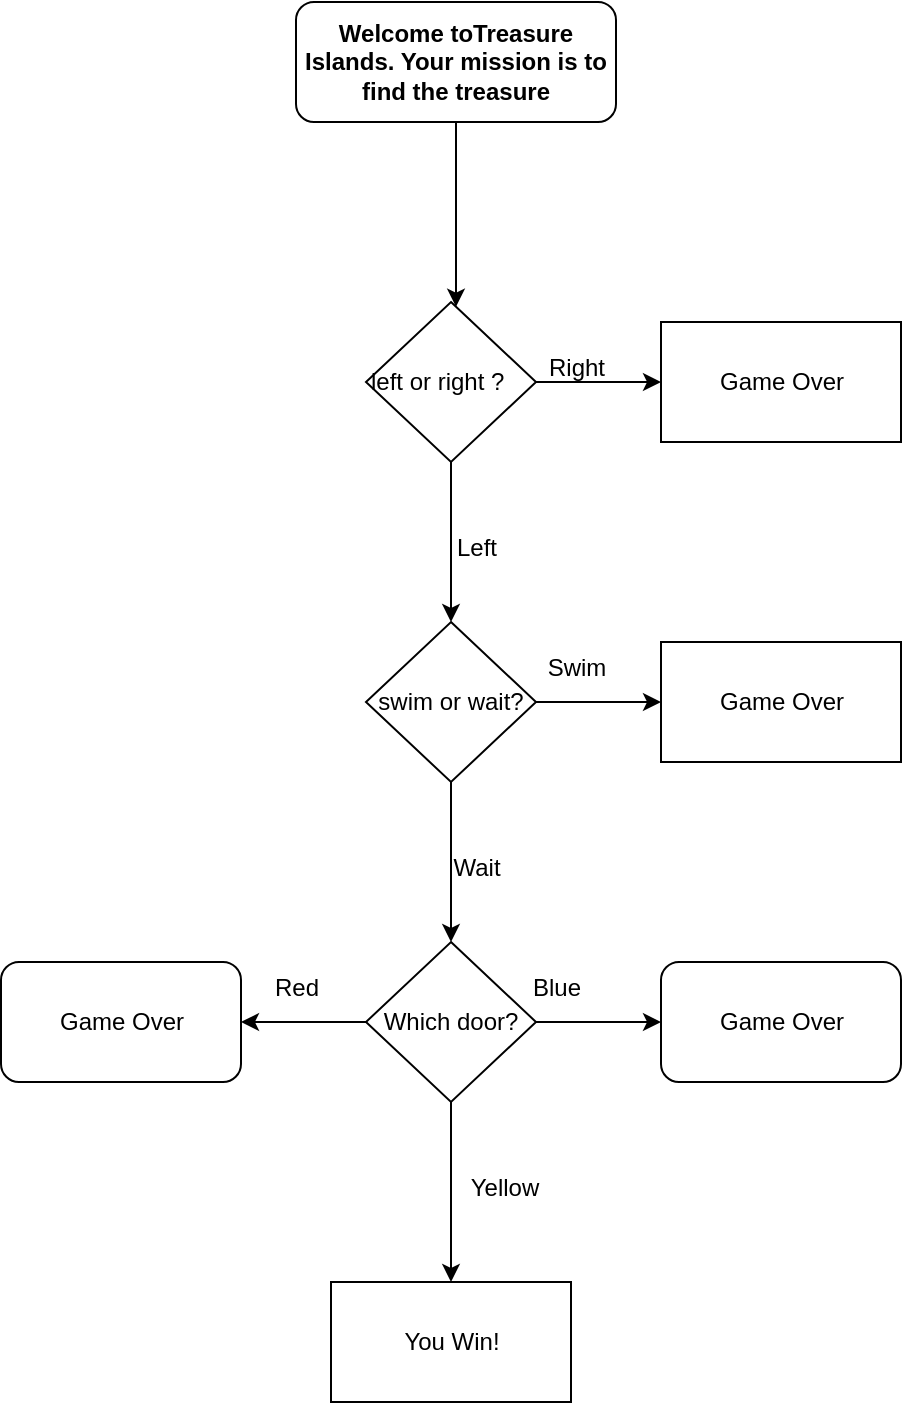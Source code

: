 <mxfile version="22.1.3" type="github">
  <diagram id="C5RBs43oDa-KdzZeNtuy" name="Page-1">
    <mxGraphModel dx="1050" dy="1748" grid="1" gridSize="10" guides="1" tooltips="1" connect="1" arrows="1" fold="1" page="1" pageScale="1" pageWidth="827" pageHeight="1169" math="0" shadow="0">
      <root>
        <mxCell id="WIyWlLk6GJQsqaUBKTNV-0" />
        <mxCell id="WIyWlLk6GJQsqaUBKTNV-1" parent="WIyWlLk6GJQsqaUBKTNV-0" />
        <mxCell id="c-a9Qtq24bO6gS-LwoBf-5" value="" style="edgeStyle=orthogonalEdgeStyle;rounded=0;orthogonalLoop=1;jettySize=auto;html=1;" edge="1" parent="WIyWlLk6GJQsqaUBKTNV-1" source="c-a9Qtq24bO6gS-LwoBf-3" target="c-a9Qtq24bO6gS-LwoBf-4">
          <mxGeometry relative="1" as="geometry" />
        </mxCell>
        <mxCell id="c-a9Qtq24bO6gS-LwoBf-7" value="" style="edgeStyle=orthogonalEdgeStyle;rounded=0;orthogonalLoop=1;jettySize=auto;html=1;" edge="1" parent="WIyWlLk6GJQsqaUBKTNV-1" source="c-a9Qtq24bO6gS-LwoBf-3" target="c-a9Qtq24bO6gS-LwoBf-6">
          <mxGeometry relative="1" as="geometry" />
        </mxCell>
        <mxCell id="c-a9Qtq24bO6gS-LwoBf-19" value="" style="edgeStyle=orthogonalEdgeStyle;rounded=0;orthogonalLoop=1;jettySize=auto;html=1;entryX=0.576;entryY=0.12;entryDx=0;entryDy=0;entryPerimeter=0;" edge="1" parent="WIyWlLk6GJQsqaUBKTNV-1" source="c-a9Qtq24bO6gS-LwoBf-3" target="c-a9Qtq24bO6gS-LwoBf-3">
          <mxGeometry relative="1" as="geometry">
            <Array as="points">
              <mxPoint x="380" y="130" />
            </Array>
          </mxGeometry>
        </mxCell>
        <mxCell id="c-a9Qtq24bO6gS-LwoBf-3" value="left or right ?&lt;span style=&quot;white-space: pre;&quot;&gt;&#x9;&lt;/span&gt;" style="rhombus;whiteSpace=wrap;html=1;" vertex="1" parent="WIyWlLk6GJQsqaUBKTNV-1">
          <mxGeometry x="345" y="120" width="85" height="80" as="geometry" />
        </mxCell>
        <mxCell id="c-a9Qtq24bO6gS-LwoBf-4" value="Game Over" style="whiteSpace=wrap;html=1;" vertex="1" parent="WIyWlLk6GJQsqaUBKTNV-1">
          <mxGeometry x="492.5" y="130" width="120" height="60" as="geometry" />
        </mxCell>
        <mxCell id="c-a9Qtq24bO6gS-LwoBf-9" value="" style="edgeStyle=orthogonalEdgeStyle;rounded=0;orthogonalLoop=1;jettySize=auto;html=1;" edge="1" parent="WIyWlLk6GJQsqaUBKTNV-1" source="c-a9Qtq24bO6gS-LwoBf-6" target="c-a9Qtq24bO6gS-LwoBf-8">
          <mxGeometry relative="1" as="geometry" />
        </mxCell>
        <mxCell id="c-a9Qtq24bO6gS-LwoBf-11" value="" style="edgeStyle=orthogonalEdgeStyle;rounded=0;orthogonalLoop=1;jettySize=auto;html=1;" edge="1" parent="WIyWlLk6GJQsqaUBKTNV-1" source="c-a9Qtq24bO6gS-LwoBf-6" target="c-a9Qtq24bO6gS-LwoBf-10">
          <mxGeometry relative="1" as="geometry" />
        </mxCell>
        <mxCell id="c-a9Qtq24bO6gS-LwoBf-6" value="swim or wait?" style="rhombus;whiteSpace=wrap;html=1;" vertex="1" parent="WIyWlLk6GJQsqaUBKTNV-1">
          <mxGeometry x="345" y="280" width="85" height="80" as="geometry" />
        </mxCell>
        <mxCell id="c-a9Qtq24bO6gS-LwoBf-8" value="Game Over" style="whiteSpace=wrap;html=1;" vertex="1" parent="WIyWlLk6GJQsqaUBKTNV-1">
          <mxGeometry x="492.5" y="290" width="120" height="60" as="geometry" />
        </mxCell>
        <mxCell id="c-a9Qtq24bO6gS-LwoBf-13" value="" style="edgeStyle=orthogonalEdgeStyle;rounded=0;orthogonalLoop=1;jettySize=auto;html=1;" edge="1" parent="WIyWlLk6GJQsqaUBKTNV-1" source="c-a9Qtq24bO6gS-LwoBf-10" target="c-a9Qtq24bO6gS-LwoBf-12">
          <mxGeometry relative="1" as="geometry" />
        </mxCell>
        <mxCell id="c-a9Qtq24bO6gS-LwoBf-15" value="" style="edgeStyle=orthogonalEdgeStyle;rounded=0;orthogonalLoop=1;jettySize=auto;html=1;" edge="1" parent="WIyWlLk6GJQsqaUBKTNV-1" source="c-a9Qtq24bO6gS-LwoBf-10" target="c-a9Qtq24bO6gS-LwoBf-14">
          <mxGeometry relative="1" as="geometry" />
        </mxCell>
        <mxCell id="c-a9Qtq24bO6gS-LwoBf-17" value="" style="edgeStyle=orthogonalEdgeStyle;rounded=0;orthogonalLoop=1;jettySize=auto;html=1;" edge="1" parent="WIyWlLk6GJQsqaUBKTNV-1" source="c-a9Qtq24bO6gS-LwoBf-10" target="c-a9Qtq24bO6gS-LwoBf-16">
          <mxGeometry relative="1" as="geometry" />
        </mxCell>
        <mxCell id="c-a9Qtq24bO6gS-LwoBf-10" value="Which door?" style="rhombus;whiteSpace=wrap;html=1;" vertex="1" parent="WIyWlLk6GJQsqaUBKTNV-1">
          <mxGeometry x="345" y="440" width="85" height="80" as="geometry" />
        </mxCell>
        <mxCell id="c-a9Qtq24bO6gS-LwoBf-12" value="You Win!" style="whiteSpace=wrap;html=1;" vertex="1" parent="WIyWlLk6GJQsqaUBKTNV-1">
          <mxGeometry x="327.5" y="610" width="120" height="60" as="geometry" />
        </mxCell>
        <mxCell id="c-a9Qtq24bO6gS-LwoBf-14" value="Game Over" style="rounded=1;whiteSpace=wrap;html=1;" vertex="1" parent="WIyWlLk6GJQsqaUBKTNV-1">
          <mxGeometry x="492.5" y="450" width="120" height="60" as="geometry" />
        </mxCell>
        <mxCell id="c-a9Qtq24bO6gS-LwoBf-16" value="Game Over" style="rounded=1;whiteSpace=wrap;html=1;" vertex="1" parent="WIyWlLk6GJQsqaUBKTNV-1">
          <mxGeometry x="162.5" y="450" width="120" height="60" as="geometry" />
        </mxCell>
        <mxCell id="c-a9Qtq24bO6gS-LwoBf-20" value="" style="edgeStyle=orthogonalEdgeStyle;rounded=0;orthogonalLoop=1;jettySize=auto;html=1;" edge="1" parent="WIyWlLk6GJQsqaUBKTNV-1" source="c-a9Qtq24bO6gS-LwoBf-18" target="c-a9Qtq24bO6gS-LwoBf-3">
          <mxGeometry relative="1" as="geometry">
            <Array as="points">
              <mxPoint x="390" y="100" />
              <mxPoint x="390" y="100" />
            </Array>
          </mxGeometry>
        </mxCell>
        <mxCell id="c-a9Qtq24bO6gS-LwoBf-18" value="&lt;b&gt;Welcome toTreasure Islands. Your mission is to find the treasure&lt;/b&gt;" style="rounded=1;whiteSpace=wrap;html=1;" vertex="1" parent="WIyWlLk6GJQsqaUBKTNV-1">
          <mxGeometry x="310" y="-30" width="160" height="60" as="geometry" />
        </mxCell>
        <mxCell id="c-a9Qtq24bO6gS-LwoBf-21" value="Right" style="text;html=1;align=center;verticalAlign=middle;resizable=0;points=[];autosize=1;strokeColor=none;fillColor=none;" vertex="1" parent="WIyWlLk6GJQsqaUBKTNV-1">
          <mxGeometry x="425" y="138" width="50" height="30" as="geometry" />
        </mxCell>
        <mxCell id="c-a9Qtq24bO6gS-LwoBf-23" value="Left" style="text;html=1;align=center;verticalAlign=middle;resizable=0;points=[];autosize=1;strokeColor=none;fillColor=none;" vertex="1" parent="WIyWlLk6GJQsqaUBKTNV-1">
          <mxGeometry x="380" y="228" width="40" height="30" as="geometry" />
        </mxCell>
        <mxCell id="c-a9Qtq24bO6gS-LwoBf-24" value="Swim" style="text;html=1;align=center;verticalAlign=middle;resizable=0;points=[];autosize=1;strokeColor=none;fillColor=none;" vertex="1" parent="WIyWlLk6GJQsqaUBKTNV-1">
          <mxGeometry x="425" y="288" width="50" height="30" as="geometry" />
        </mxCell>
        <mxCell id="c-a9Qtq24bO6gS-LwoBf-25" value="Wait" style="text;html=1;align=center;verticalAlign=middle;resizable=0;points=[];autosize=1;strokeColor=none;fillColor=none;" vertex="1" parent="WIyWlLk6GJQsqaUBKTNV-1">
          <mxGeometry x="375" y="388" width="50" height="30" as="geometry" />
        </mxCell>
        <mxCell id="c-a9Qtq24bO6gS-LwoBf-26" value="Blue" style="text;html=1;align=center;verticalAlign=middle;resizable=0;points=[];autosize=1;strokeColor=none;fillColor=none;" vertex="1" parent="WIyWlLk6GJQsqaUBKTNV-1">
          <mxGeometry x="415" y="448" width="50" height="30" as="geometry" />
        </mxCell>
        <mxCell id="c-a9Qtq24bO6gS-LwoBf-27" value="Red" style="text;html=1;align=center;verticalAlign=middle;resizable=0;points=[];autosize=1;strokeColor=none;fillColor=none;" vertex="1" parent="WIyWlLk6GJQsqaUBKTNV-1">
          <mxGeometry x="285" y="448" width="50" height="30" as="geometry" />
        </mxCell>
        <mxCell id="c-a9Qtq24bO6gS-LwoBf-28" value="Yellow" style="text;html=1;align=center;verticalAlign=middle;resizable=0;points=[];autosize=1;strokeColor=none;fillColor=none;" vertex="1" parent="WIyWlLk6GJQsqaUBKTNV-1">
          <mxGeometry x="384" y="548" width="60" height="30" as="geometry" />
        </mxCell>
      </root>
    </mxGraphModel>
  </diagram>
</mxfile>
